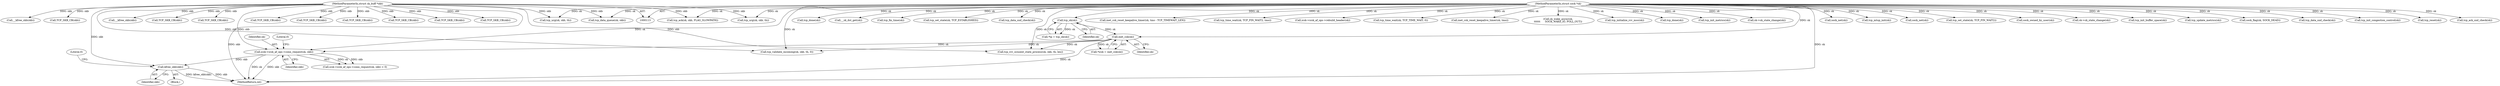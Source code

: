 digraph "0_linux_fdf5af0daf8019cec2396cdef8fb042d80fe71fa@pointer" {
"1000178" [label="(Call,kfree_skb(skb))"];
"1000172" [label="(Call,icsk->icsk_af_ops->conn_request(sk, skb))"];
"1000127" [label="(Call,inet_csk(sk))"];
"1000122" [label="(Call,tcp_sk(sk))"];
"1000114" [label="(MethodParameterIn,struct sock *sk)"];
"1000115" [label="(MethodParameterIn,struct sk_buff *skb)"];
"1000557" [label="(MethodReturn,int)"];
"1000481" [label="(Call,TCP_SKB_CB(skb))"];
"1000406" [label="(Call,inet_csk_reset_keepalive_timer(sk, tmo - TCP_TIMEWAIT_LEN))"];
"1000425" [label="(Call,tcp_time_wait(sk, TCP_FIN_WAIT2, tmo))"];
"1000369" [label="(Call,TCP_SKB_CB(skb))"];
"1000553" [label="(Call,__kfree_skb(skb))"];
"1000125" [label="(Call,*icsk = inet_csk(sk))"];
"1000178" [label="(Call,kfree_skb(skb))"];
"1000171" [label="(Call,icsk->icsk_af_ops->conn_request(sk, skb) < 0)"];
"1000511" [label="(Call,TCP_SKB_CB(skb))"];
"1000115" [label="(MethodParameterIn,struct sk_buff *skb)"];
"1000304" [label="(Call,icsk->icsk_af_ops->rebuild_header(sk))"];
"1000441" [label="(Call,tcp_time_wait(sk, TCP_TIME_WAIT, 0))"];
"1000420" [label="(Call,inet_csk_reset_keepalive_timer(sk, tmo))"];
"1000261" [label="(Call,sk_wake_async(sk,\n\t\t\t\t\t\t      SOCK_WAKE_IO, POLL_OUT))"];
"1000186" [label="(Call,tcp_rcv_synsent_state_process(sk, skb, th, len))"];
"1000197" [label="(Call,tcp_urg(sk, skb, th))"];
"1000230" [label="(Call,tcp_ack(sk, skb, FLAG_SLOWPATH))"];
"1000164" [label="(Block,)"];
"1000317" [label="(Call,tcp_initialize_rcv_mss(sk))"];
"1000128" [label="(Identifier,sk)"];
"1000389" [label="(Call,tcp_done(sk))"];
"1000306" [label="(Call,tcp_init_metrics(sk))"];
"1000354" [label="(Call,sk->sk_state_change(sk))"];
"1000209" [label="(Call,tcp_validate_incoming(sk, skb, th, 0))"];
"1000392" [label="(Call,sock_net(sk))"];
"1000201" [label="(Call,__kfree_skb(skb))"];
"1000379" [label="(Call,TCP_SKB_CB(skb))"];
"1000123" [label="(Identifier,sk)"];
"1000290" [label="(Call,TCP_SKB_CB(skb))"];
"1000174" [label="(Identifier,skb)"];
"1000315" [label="(Call,tcp_mtup_init(sk))"];
"1000522" [label="(Call,sock_net(sk))"];
"1000338" [label="(Call,tcp_set_state(sk, TCP_FIN_WAIT2))"];
"1000417" [label="(Call,sock_owned_by_user(sk))"];
"1000255" [label="(Call,sk->sk_state_change(sk))"];
"1000319" [label="(Call,tcp_init_buffer_space(sk))"];
"1000457" [label="(Call,tcp_update_metrics(sk))"];
"1000465" [label="(Call,tcp_urg(sk, skb, th))"];
"1000501" [label="(Call,TCP_SKB_CB(skb))"];
"1000270" [label="(Call,TCP_SKB_CB(skb))"];
"1000505" [label="(Call,TCP_SKB_CB(skb))"];
"1000179" [label="(Identifier,skb)"];
"1000173" [label="(Identifier,sk)"];
"1000351" [label="(Call,sock_flag(sk, SOCK_DEAD))"];
"1000203" [label="(Call,tcp_data_snd_check(sk))"];
"1000181" [label="(Literal,0)"];
"1000120" [label="(Call,*tp = tcp_sk(sk))"];
"1000308" [label="(Call,tcp_init_congestion_control(sk))"];
"1000525" [label="(Call,tcp_reset(sk))"];
"1000175" [label="(Literal,0)"];
"1000546" [label="(Call,tcp_ack_snd_check(sk))"];
"1000122" [label="(Call,tcp_sk(sk))"];
"1000114" [label="(MethodParameterIn,struct sock *sk)"];
"1000459" [label="(Call,tcp_done(sk))"];
"1000347" [label="(Call,__sk_dst_get(sk))"];
"1000399" [label="(Call,tcp_fin_time(sk))"];
"1000530" [label="(Call,tcp_data_queue(sk, skb))"];
"1000252" [label="(Call,tcp_set_state(sk, TCP_ESTABLISHED))"];
"1000373" [label="(Call,TCP_SKB_CB(skb))"];
"1000544" [label="(Call,tcp_data_snd_check(sk))"];
"1000127" [label="(Call,inet_csk(sk))"];
"1000172" [label="(Call,icsk->icsk_af_ops->conn_request(sk, skb))"];
"1000178" -> "1000164"  [label="AST: "];
"1000178" -> "1000179"  [label="CFG: "];
"1000179" -> "1000178"  [label="AST: "];
"1000181" -> "1000178"  [label="CFG: "];
"1000178" -> "1000557"  [label="DDG: kfree_skb(skb)"];
"1000178" -> "1000557"  [label="DDG: skb"];
"1000172" -> "1000178"  [label="DDG: skb"];
"1000115" -> "1000178"  [label="DDG: skb"];
"1000172" -> "1000171"  [label="AST: "];
"1000172" -> "1000174"  [label="CFG: "];
"1000173" -> "1000172"  [label="AST: "];
"1000174" -> "1000172"  [label="AST: "];
"1000175" -> "1000172"  [label="CFG: "];
"1000172" -> "1000557"  [label="DDG: sk"];
"1000172" -> "1000557"  [label="DDG: skb"];
"1000172" -> "1000171"  [label="DDG: sk"];
"1000172" -> "1000171"  [label="DDG: skb"];
"1000127" -> "1000172"  [label="DDG: sk"];
"1000114" -> "1000172"  [label="DDG: sk"];
"1000115" -> "1000172"  [label="DDG: skb"];
"1000127" -> "1000125"  [label="AST: "];
"1000127" -> "1000128"  [label="CFG: "];
"1000128" -> "1000127"  [label="AST: "];
"1000125" -> "1000127"  [label="CFG: "];
"1000127" -> "1000557"  [label="DDG: sk"];
"1000127" -> "1000125"  [label="DDG: sk"];
"1000122" -> "1000127"  [label="DDG: sk"];
"1000114" -> "1000127"  [label="DDG: sk"];
"1000127" -> "1000186"  [label="DDG: sk"];
"1000127" -> "1000209"  [label="DDG: sk"];
"1000122" -> "1000120"  [label="AST: "];
"1000122" -> "1000123"  [label="CFG: "];
"1000123" -> "1000122"  [label="AST: "];
"1000120" -> "1000122"  [label="CFG: "];
"1000122" -> "1000120"  [label="DDG: sk"];
"1000114" -> "1000122"  [label="DDG: sk"];
"1000114" -> "1000113"  [label="AST: "];
"1000114" -> "1000557"  [label="DDG: sk"];
"1000114" -> "1000186"  [label="DDG: sk"];
"1000114" -> "1000197"  [label="DDG: sk"];
"1000114" -> "1000203"  [label="DDG: sk"];
"1000114" -> "1000209"  [label="DDG: sk"];
"1000114" -> "1000230"  [label="DDG: sk"];
"1000114" -> "1000252"  [label="DDG: sk"];
"1000114" -> "1000255"  [label="DDG: sk"];
"1000114" -> "1000261"  [label="DDG: sk"];
"1000114" -> "1000304"  [label="DDG: sk"];
"1000114" -> "1000306"  [label="DDG: sk"];
"1000114" -> "1000308"  [label="DDG: sk"];
"1000114" -> "1000315"  [label="DDG: sk"];
"1000114" -> "1000317"  [label="DDG: sk"];
"1000114" -> "1000319"  [label="DDG: sk"];
"1000114" -> "1000338"  [label="DDG: sk"];
"1000114" -> "1000347"  [label="DDG: sk"];
"1000114" -> "1000351"  [label="DDG: sk"];
"1000114" -> "1000354"  [label="DDG: sk"];
"1000114" -> "1000389"  [label="DDG: sk"];
"1000114" -> "1000392"  [label="DDG: sk"];
"1000114" -> "1000399"  [label="DDG: sk"];
"1000114" -> "1000406"  [label="DDG: sk"];
"1000114" -> "1000417"  [label="DDG: sk"];
"1000114" -> "1000420"  [label="DDG: sk"];
"1000114" -> "1000425"  [label="DDG: sk"];
"1000114" -> "1000441"  [label="DDG: sk"];
"1000114" -> "1000457"  [label="DDG: sk"];
"1000114" -> "1000459"  [label="DDG: sk"];
"1000114" -> "1000465"  [label="DDG: sk"];
"1000114" -> "1000522"  [label="DDG: sk"];
"1000114" -> "1000525"  [label="DDG: sk"];
"1000114" -> "1000530"  [label="DDG: sk"];
"1000114" -> "1000544"  [label="DDG: sk"];
"1000114" -> "1000546"  [label="DDG: sk"];
"1000115" -> "1000113"  [label="AST: "];
"1000115" -> "1000557"  [label="DDG: skb"];
"1000115" -> "1000186"  [label="DDG: skb"];
"1000115" -> "1000197"  [label="DDG: skb"];
"1000115" -> "1000201"  [label="DDG: skb"];
"1000115" -> "1000209"  [label="DDG: skb"];
"1000115" -> "1000230"  [label="DDG: skb"];
"1000115" -> "1000270"  [label="DDG: skb"];
"1000115" -> "1000290"  [label="DDG: skb"];
"1000115" -> "1000369"  [label="DDG: skb"];
"1000115" -> "1000373"  [label="DDG: skb"];
"1000115" -> "1000379"  [label="DDG: skb"];
"1000115" -> "1000465"  [label="DDG: skb"];
"1000115" -> "1000481"  [label="DDG: skb"];
"1000115" -> "1000501"  [label="DDG: skb"];
"1000115" -> "1000505"  [label="DDG: skb"];
"1000115" -> "1000511"  [label="DDG: skb"];
"1000115" -> "1000530"  [label="DDG: skb"];
"1000115" -> "1000553"  [label="DDG: skb"];
}
